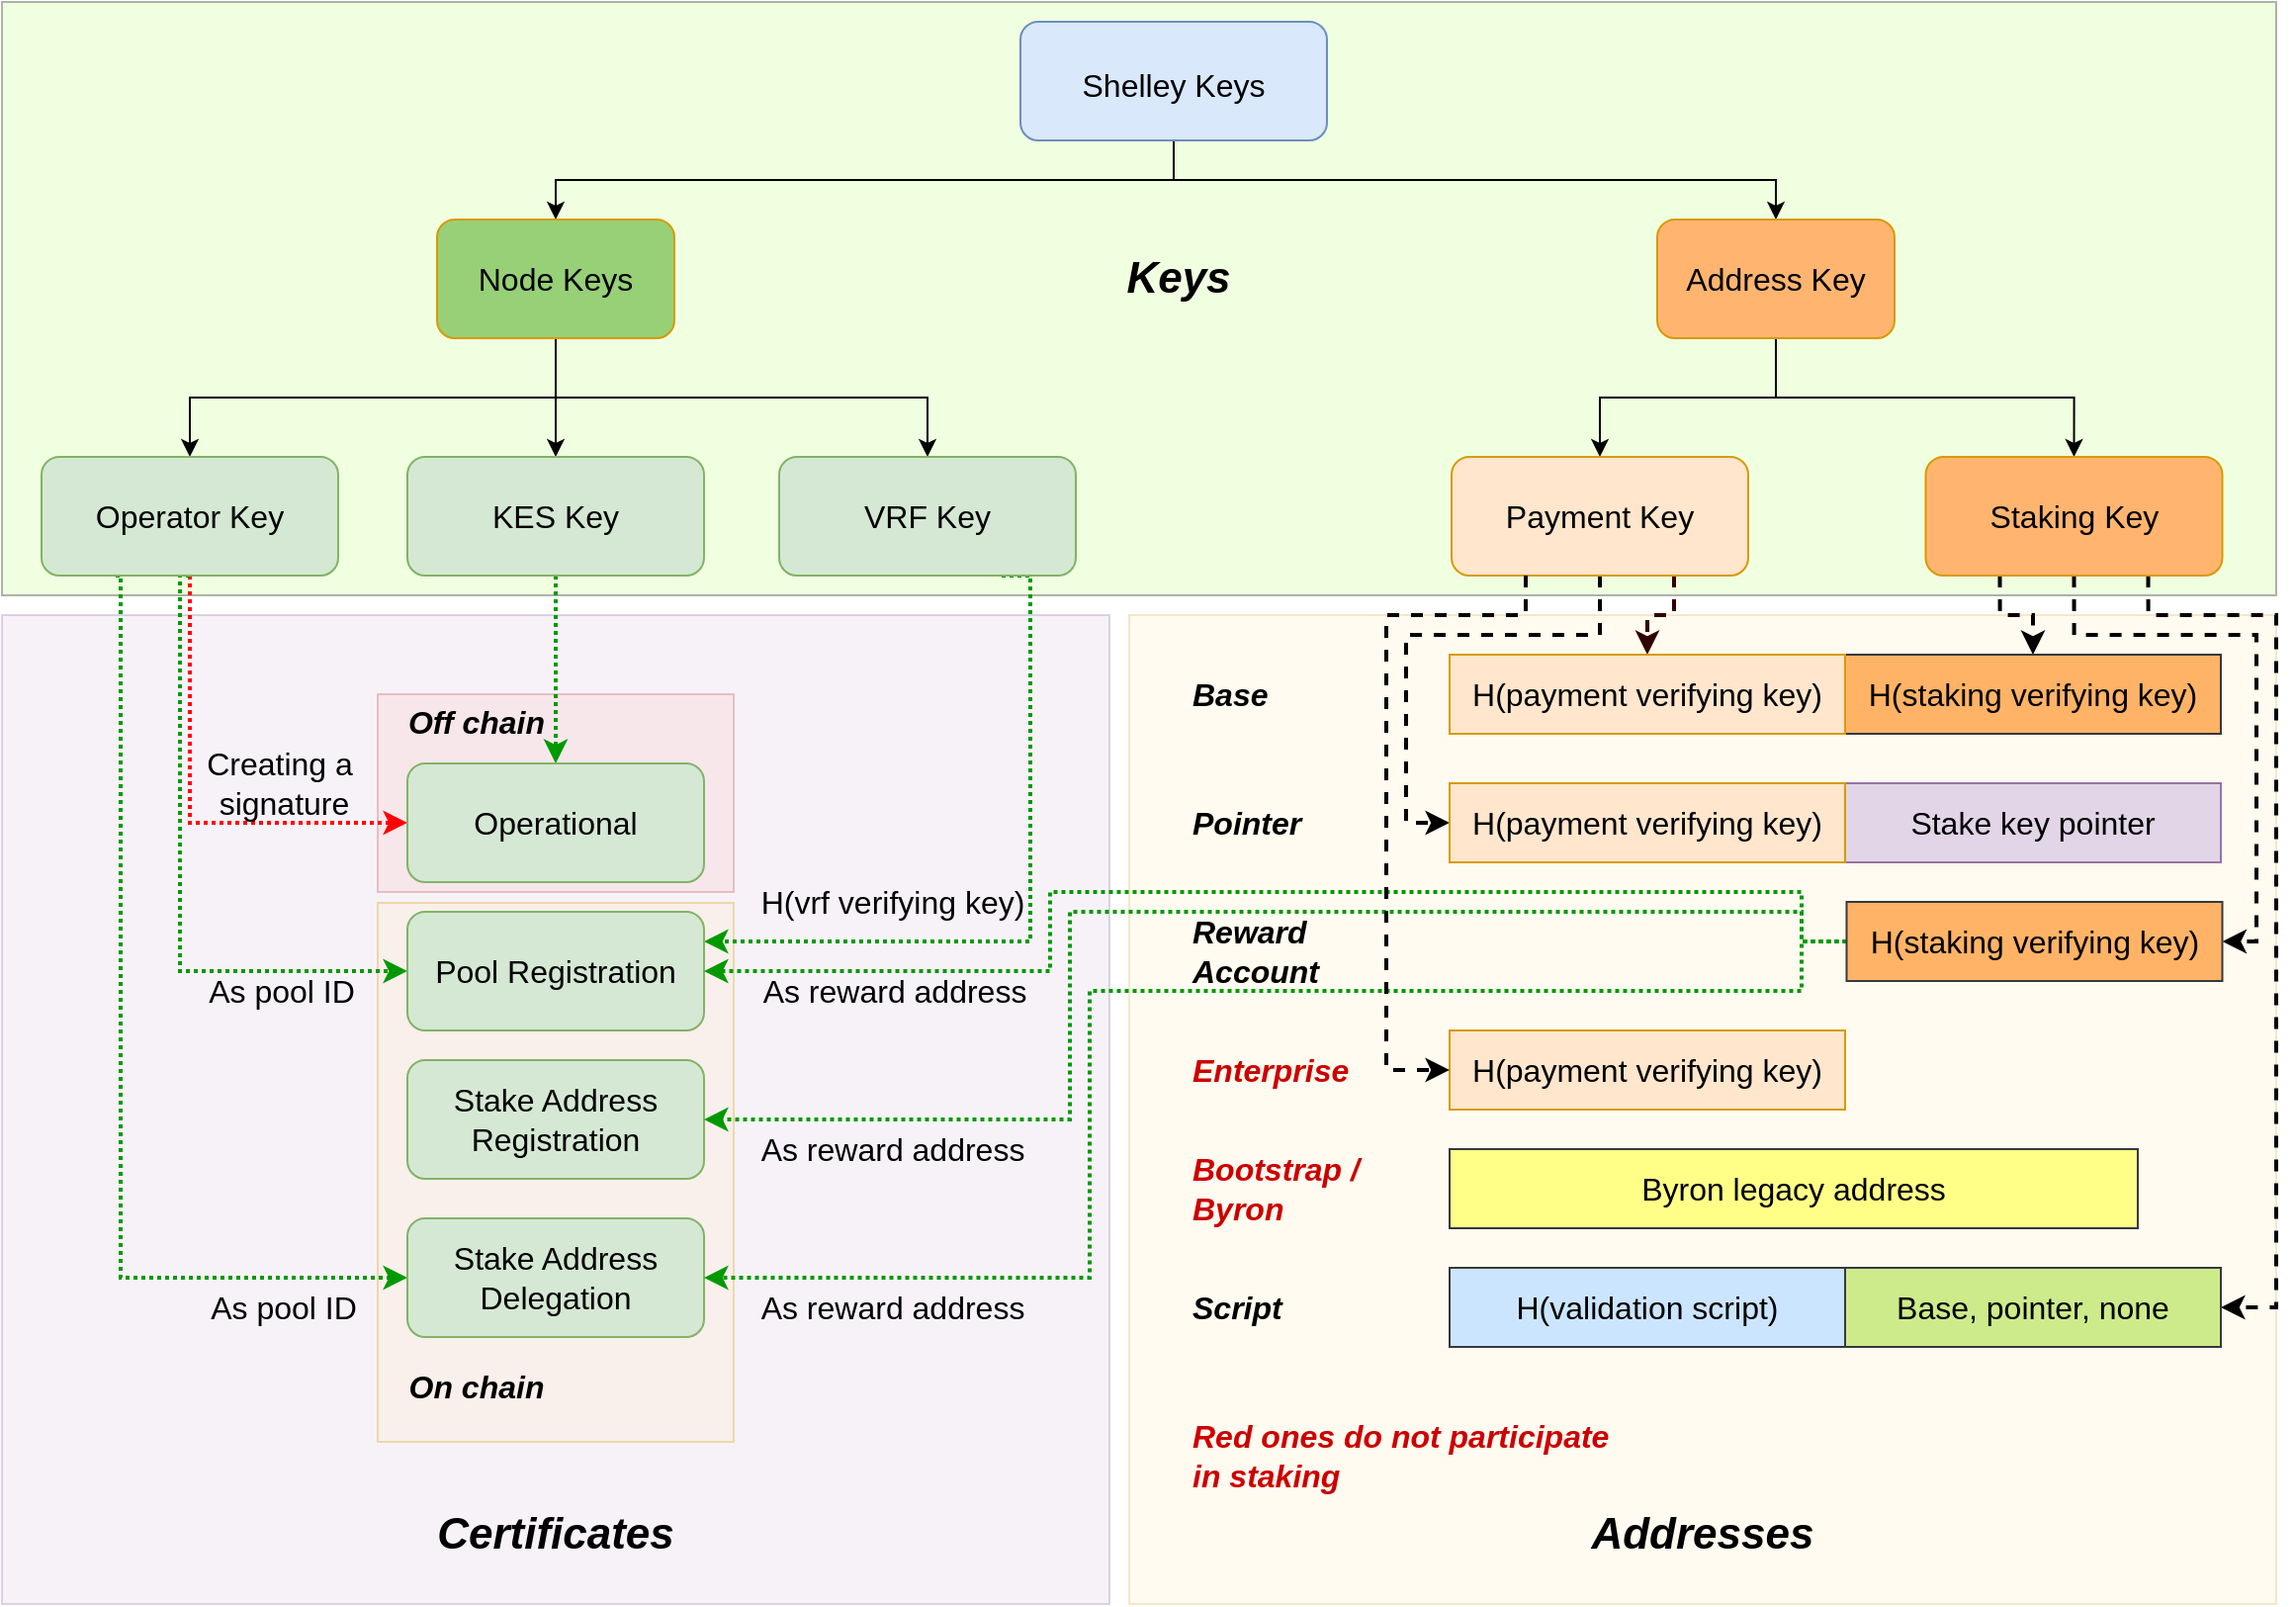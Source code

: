 <mxfile version="13.1.1" type="github">
  <diagram id="LlPGh3rvX1jrHvB1hfPc" name="Page-1">
    <mxGraphModel dx="1886" dy="931" grid="1" gridSize="10" guides="1" tooltips="1" connect="1" arrows="1" fold="1" page="1" pageScale="1" pageWidth="1169" pageHeight="827" math="0" shadow="0">
      <root>
        <mxCell id="0" />
        <mxCell id="1" parent="0" />
        <mxCell id="ElGsKdBfg2vcIjSwQV1L-57" value="" style="rounded=0;whiteSpace=wrap;html=1;fillColor=#fff2cc;fontSize=16;opacity=30;align=left;strokeColor=#d6b656;" vertex="1" parent="1">
          <mxGeometry x="580" y="320" width="580" height="500" as="geometry" />
        </mxCell>
        <mxCell id="ElGsKdBfg2vcIjSwQV1L-59" value="" style="rounded=0;whiteSpace=wrap;html=1;fillColor=#CCFF99;fontSize=16;fontColor=#000000;opacity=30;align=left;" vertex="1" parent="1">
          <mxGeometry x="10" y="10" width="1150" height="300" as="geometry" />
        </mxCell>
        <mxCell id="ElGsKdBfg2vcIjSwQV1L-64" value="" style="rounded=0;whiteSpace=wrap;html=1;fillColor=#e1d5e7;fontSize=22;opacity=30;align=left;strokeColor=#9673a6;" vertex="1" parent="1">
          <mxGeometry x="10" y="320" width="560" height="500" as="geometry" />
        </mxCell>
        <mxCell id="ElGsKdBfg2vcIjSwQV1L-74" value="" style="rounded=0;whiteSpace=wrap;html=1;labelBackgroundColor=none;fillColor=#ffe6cc;fontSize=16;opacity=30;align=center;strokeColor=#d79b00;" vertex="1" parent="1">
          <mxGeometry x="200" y="465.5" width="180" height="272.5" as="geometry" />
        </mxCell>
        <mxCell id="ElGsKdBfg2vcIjSwQV1L-77" value="" style="rounded=0;whiteSpace=wrap;html=1;labelBackgroundColor=none;fillColor=#f8cecc;fontSize=16;opacity=30;align=center;strokeColor=#b85450;" vertex="1" parent="1">
          <mxGeometry x="200" y="360" width="180" height="100" as="geometry" />
        </mxCell>
        <mxCell id="ElGsKdBfg2vcIjSwQV1L-80" style="edgeStyle=orthogonalEdgeStyle;rounded=0;orthogonalLoop=1;jettySize=auto;html=1;exitX=0.75;exitY=1;exitDx=0;exitDy=0;entryX=0.5;entryY=0;entryDx=0;entryDy=0;dashed=1;strokeColor=#330000;strokeWidth=2;fontSize=16;fontColor=#000000;" edge="1" parent="1" source="GHvD3wmPBJoJb_CrYMjr-8" target="ElGsKdBfg2vcIjSwQV1L-1">
          <mxGeometry relative="1" as="geometry" />
        </mxCell>
        <mxCell id="GHvD3wmPBJoJb_CrYMjr-12" style="edgeStyle=orthogonalEdgeStyle;rounded=0;orthogonalLoop=1;jettySize=auto;html=1;exitX=0.5;exitY=1;exitDx=0;exitDy=0;" parent="1" source="GHvD3wmPBJoJb_CrYMjr-1" target="GHvD3wmPBJoJb_CrYMjr-2" edge="1">
          <mxGeometry relative="1" as="geometry" />
        </mxCell>
        <mxCell id="GHvD3wmPBJoJb_CrYMjr-13" style="edgeStyle=orthogonalEdgeStyle;rounded=0;orthogonalLoop=1;jettySize=auto;html=1;exitX=0.5;exitY=1;exitDx=0;exitDy=0;" parent="1" source="GHvD3wmPBJoJb_CrYMjr-1" target="GHvD3wmPBJoJb_CrYMjr-3" edge="1">
          <mxGeometry relative="1" as="geometry" />
        </mxCell>
        <mxCell id="GHvD3wmPBJoJb_CrYMjr-1" value="&lt;font style=&quot;font-size: 16px ; font-weight: normal ; font-style: normal&quot;&gt;Shelley Keys&lt;/font&gt;" style="rounded=1;whiteSpace=wrap;html=1;fillColor=#dae8fc;strokeColor=#6c8ebf;fontStyle=3;fontSize=20;" parent="1" vertex="1">
          <mxGeometry x="525" y="20" width="155" height="60" as="geometry" />
        </mxCell>
        <mxCell id="GHvD3wmPBJoJb_CrYMjr-14" style="edgeStyle=orthogonalEdgeStyle;rounded=0;orthogonalLoop=1;jettySize=auto;html=1;exitX=0.5;exitY=1;exitDx=0;exitDy=0;entryX=0.5;entryY=0;entryDx=0;entryDy=0;" parent="1" source="GHvD3wmPBJoJb_CrYMjr-2" target="GHvD3wmPBJoJb_CrYMjr-4" edge="1">
          <mxGeometry relative="1" as="geometry" />
        </mxCell>
        <mxCell id="GHvD3wmPBJoJb_CrYMjr-17" style="edgeStyle=orthogonalEdgeStyle;rounded=0;orthogonalLoop=1;jettySize=auto;html=1;exitX=0.5;exitY=1;exitDx=0;exitDy=0;entryX=0.5;entryY=0;entryDx=0;entryDy=0;" parent="1" source="GHvD3wmPBJoJb_CrYMjr-2" target="GHvD3wmPBJoJb_CrYMjr-5" edge="1">
          <mxGeometry relative="1" as="geometry" />
        </mxCell>
        <mxCell id="GHvD3wmPBJoJb_CrYMjr-18" style="edgeStyle=orthogonalEdgeStyle;rounded=0;orthogonalLoop=1;jettySize=auto;html=1;exitX=0.5;exitY=1;exitDx=0;exitDy=0;" parent="1" source="GHvD3wmPBJoJb_CrYMjr-2" target="GHvD3wmPBJoJb_CrYMjr-6" edge="1">
          <mxGeometry relative="1" as="geometry" />
        </mxCell>
        <mxCell id="GHvD3wmPBJoJb_CrYMjr-2" value="&lt;font style=&quot;font-size: 16px&quot;&gt;Node Keys&lt;/font&gt;" style="rounded=1;whiteSpace=wrap;html=1;fillColor=#97D077;strokeColor=#d79b00;" parent="1" vertex="1">
          <mxGeometry x="230" y="120" width="120" height="60" as="geometry" />
        </mxCell>
        <mxCell id="GHvD3wmPBJoJb_CrYMjr-15" style="edgeStyle=orthogonalEdgeStyle;rounded=0;orthogonalLoop=1;jettySize=auto;html=1;exitX=0.5;exitY=1;exitDx=0;exitDy=0;entryX=0.5;entryY=0;entryDx=0;entryDy=0;" parent="1" source="GHvD3wmPBJoJb_CrYMjr-3" target="GHvD3wmPBJoJb_CrYMjr-7" edge="1">
          <mxGeometry relative="1" as="geometry" />
        </mxCell>
        <mxCell id="GHvD3wmPBJoJb_CrYMjr-16" style="edgeStyle=orthogonalEdgeStyle;rounded=0;orthogonalLoop=1;jettySize=auto;html=1;exitX=0.5;exitY=1;exitDx=0;exitDy=0;entryX=0.5;entryY=0;entryDx=0;entryDy=0;" parent="1" source="GHvD3wmPBJoJb_CrYMjr-3" target="GHvD3wmPBJoJb_CrYMjr-8" edge="1">
          <mxGeometry relative="1" as="geometry" />
        </mxCell>
        <mxCell id="GHvD3wmPBJoJb_CrYMjr-3" value="&lt;font style=&quot;font-size: 16px&quot;&gt;Address Key&lt;/font&gt;" style="rounded=1;whiteSpace=wrap;html=1;fillColor=#FFB570;strokeColor=#d79b00;" parent="1" vertex="1">
          <mxGeometry x="847" y="120" width="120" height="60" as="geometry" />
        </mxCell>
        <mxCell id="GHvD3wmPBJoJb_CrYMjr-40" style="edgeStyle=orthogonalEdgeStyle;rounded=0;orthogonalLoop=1;jettySize=auto;html=1;exitX=0.5;exitY=1;exitDx=0;exitDy=0;entryX=0;entryY=0.5;entryDx=0;entryDy=0;dashed=1;dashPattern=1 1;strokeColor=#FF0000;strokeWidth=2;" parent="1" source="GHvD3wmPBJoJb_CrYMjr-4" target="GHvD3wmPBJoJb_CrYMjr-39" edge="1">
          <mxGeometry relative="1" as="geometry" />
        </mxCell>
        <mxCell id="ElGsKdBfg2vcIjSwQV1L-73" value="Creating a&lt;br&gt;&amp;nbsp;signature" style="edgeLabel;html=1;align=center;verticalAlign=middle;resizable=0;points=[];fontSize=16;fontColor=#000000;labelBackgroundColor=none;fontStyle=0" vertex="1" connectable="0" parent="GHvD3wmPBJoJb_CrYMjr-40">
          <mxGeometry x="0.055" y="26" relative="1" as="geometry">
            <mxPoint x="19" y="-19.29" as="offset" />
          </mxGeometry>
        </mxCell>
        <mxCell id="GHvD3wmPBJoJb_CrYMjr-42" style="edgeStyle=orthogonalEdgeStyle;rounded=0;orthogonalLoop=1;jettySize=auto;html=1;exitX=0.5;exitY=1;exitDx=0;exitDy=0;entryX=0;entryY=0.5;entryDx=0;entryDy=0;dashed=1;dashPattern=1 1;strokeColor=#009900;strokeWidth=2;" parent="1" source="GHvD3wmPBJoJb_CrYMjr-4" target="GHvD3wmPBJoJb_CrYMjr-35" edge="1">
          <mxGeometry relative="1" as="geometry">
            <Array as="points">
              <mxPoint x="100" y="300" />
              <mxPoint x="100" y="500" />
            </Array>
          </mxGeometry>
        </mxCell>
        <mxCell id="ElGsKdBfg2vcIjSwQV1L-71" value="&lt;span style=&quot;color: rgba(0 , 0 , 0 , 0) ; font-family: monospace ; font-size: 0px ; background-color: rgb(248 , 249 , 250)&quot;&gt;%3CmxGraphModel%3E%3Croot%3E%3CmxCell%20id%3D%220%22%2F%3E%3CmxCell%20id%3D%221%22%20parent%3D%220%22%2F%3E%3CmxCell%20id%3D%222%22%20value%3D%22As%20pool%20id%22%20style%3D%22edgeLabel%3Bhtml%3D1%3Balign%3Dcenter%3BverticalAlign%3Dmiddle%3Bresizable%3D0%3Bpoints%3D%5B%5D%3BfontSize%3D16%3BfontColor%3D%23000000%3BfontStyle%3D1%3BlabelBackgroundColor%3Dnone%3B%22%20vertex%3D%221%22%20connectable%3D%220%22%20parent%3D%221%22%3E%3CmxGeometry%20x%3D%22151.784%22%20y%3D%22670.0%22%20as%3D%22geometry%22%3E%3CmxPoint%20x%3D%2223.57%22%20y%3D%2215%22%20as%3D%22offset%22%2F%3E%3C%2FmxGeometry%3E%3C%2FmxCell%3E%3C%2Froot%3E%3C%2FmxGraphModel%3EAs pool id&lt;/span&gt;" style="edgeLabel;html=1;align=center;verticalAlign=middle;resizable=0;points=[];fontSize=16;fontColor=#000000;" vertex="1" connectable="0" parent="GHvD3wmPBJoJb_CrYMjr-42">
          <mxGeometry x="0.547" y="-5" relative="1" as="geometry">
            <mxPoint as="offset" />
          </mxGeometry>
        </mxCell>
        <mxCell id="ElGsKdBfg2vcIjSwQV1L-72" value="As pool ID" style="edgeLabel;html=1;align=center;verticalAlign=middle;resizable=0;points=[];fontSize=16;fontColor=#000000;labelBackgroundColor=none;fontStyle=0" vertex="1" connectable="0" parent="GHvD3wmPBJoJb_CrYMjr-42">
          <mxGeometry x="0.449" y="-1" relative="1" as="geometry">
            <mxPoint x="23.57" y="9" as="offset" />
          </mxGeometry>
        </mxCell>
        <mxCell id="GHvD3wmPBJoJb_CrYMjr-47" style="edgeStyle=orthogonalEdgeStyle;rounded=0;orthogonalLoop=1;jettySize=auto;html=1;exitX=0.25;exitY=1;exitDx=0;exitDy=0;entryX=0;entryY=0.5;entryDx=0;entryDy=0;dashed=1;dashPattern=1 1;strokeColor=#009900;strokeWidth=2;" parent="1" source="GHvD3wmPBJoJb_CrYMjr-4" target="GHvD3wmPBJoJb_CrYMjr-36" edge="1">
          <mxGeometry relative="1" as="geometry">
            <Array as="points">
              <mxPoint x="70" y="300" />
              <mxPoint x="70" y="655" />
            </Array>
          </mxGeometry>
        </mxCell>
        <mxCell id="ElGsKdBfg2vcIjSwQV1L-66" value="As pool ID" style="edgeLabel;html=1;align=center;verticalAlign=middle;resizable=0;points=[];fontSize=16;fontColor=#000000;fontStyle=0;labelBackgroundColor=none;" vertex="1" connectable="0" parent="GHvD3wmPBJoJb_CrYMjr-47">
          <mxGeometry x="0.656" relative="1" as="geometry">
            <mxPoint x="23.57" y="15" as="offset" />
          </mxGeometry>
        </mxCell>
        <mxCell id="GHvD3wmPBJoJb_CrYMjr-4" value="&lt;font style=&quot;font-size: 16px&quot;&gt;Operator Key&lt;/font&gt;" style="rounded=1;whiteSpace=wrap;html=1;fillColor=#d5e8d4;strokeColor=#82b366;" parent="1" vertex="1">
          <mxGeometry x="30" y="240" width="150" height="60" as="geometry" />
        </mxCell>
        <mxCell id="GHvD3wmPBJoJb_CrYMjr-43" style="edgeStyle=orthogonalEdgeStyle;rounded=0;orthogonalLoop=1;jettySize=auto;html=1;exitX=0.75;exitY=1;exitDx=0;exitDy=0;entryX=1;entryY=0.25;entryDx=0;entryDy=0;dashed=1;dashPattern=1 1;strokeColor=#009900;strokeWidth=2;" parent="1" source="GHvD3wmPBJoJb_CrYMjr-6" target="GHvD3wmPBJoJb_CrYMjr-35" edge="1">
          <mxGeometry relative="1" as="geometry">
            <Array as="points">
              <mxPoint x="530" y="300" />
              <mxPoint x="530" y="485" />
            </Array>
          </mxGeometry>
        </mxCell>
        <mxCell id="ElGsKdBfg2vcIjSwQV1L-69" value="H(vrf verifying key)" style="edgeLabel;html=1;align=center;verticalAlign=middle;resizable=0;points=[];fontSize=16;fontColor=#000000;labelBackgroundColor=none;fontStyle=0" vertex="1" connectable="0" parent="GHvD3wmPBJoJb_CrYMjr-43">
          <mxGeometry x="-0.272" y="-1" relative="1" as="geometry">
            <mxPoint x="-69" y="46.64" as="offset" />
          </mxGeometry>
        </mxCell>
        <mxCell id="GHvD3wmPBJoJb_CrYMjr-49" style="edgeStyle=orthogonalEdgeStyle;rounded=0;orthogonalLoop=1;jettySize=auto;html=1;exitX=0.5;exitY=1;exitDx=0;exitDy=0;dashed=1;dashPattern=1 1;strokeColor=#009900;strokeWidth=2;" parent="1" source="GHvD3wmPBJoJb_CrYMjr-5" target="GHvD3wmPBJoJb_CrYMjr-39" edge="1">
          <mxGeometry relative="1" as="geometry" />
        </mxCell>
        <mxCell id="GHvD3wmPBJoJb_CrYMjr-5" value="&lt;font style=&quot;font-size: 16px&quot;&gt;KES Key&lt;/font&gt;" style="rounded=1;whiteSpace=wrap;html=1;fillColor=#d5e8d4;strokeColor=#82b366;" parent="1" vertex="1">
          <mxGeometry x="215" y="240" width="150" height="60" as="geometry" />
        </mxCell>
        <mxCell id="GHvD3wmPBJoJb_CrYMjr-6" value="&lt;font style=&quot;font-size: 16px&quot;&gt;VRF Key&lt;/font&gt;" style="rounded=1;whiteSpace=wrap;html=1;fillColor=#d5e8d4;strokeColor=#82b366;" parent="1" vertex="1">
          <mxGeometry x="403" y="240" width="150" height="60" as="geometry" />
        </mxCell>
        <mxCell id="ElGsKdBfg2vcIjSwQV1L-32" style="edgeStyle=orthogonalEdgeStyle;rounded=0;orthogonalLoop=1;jettySize=auto;html=1;exitX=0.25;exitY=1;exitDx=0;exitDy=0;fontSize=16;fontColor=none;dashed=1;strokeWidth=2;" edge="1" parent="1" source="GHvD3wmPBJoJb_CrYMjr-7" target="ElGsKdBfg2vcIjSwQV1L-2">
          <mxGeometry relative="1" as="geometry" />
        </mxCell>
        <mxCell id="ElGsKdBfg2vcIjSwQV1L-41" style="edgeStyle=orthogonalEdgeStyle;rounded=0;orthogonalLoop=1;jettySize=auto;html=1;exitX=0.5;exitY=1;exitDx=0;exitDy=0;entryX=1;entryY=0.5;entryDx=0;entryDy=0;fontSize=16;fontColor=none;dashed=1;strokeWidth=2;" edge="1" parent="1" source="GHvD3wmPBJoJb_CrYMjr-7" target="ElGsKdBfg2vcIjSwQV1L-19">
          <mxGeometry relative="1" as="geometry">
            <Array as="points">
              <mxPoint x="1058" y="330" />
              <mxPoint x="1150" y="330" />
              <mxPoint x="1150" y="485" />
            </Array>
          </mxGeometry>
        </mxCell>
        <mxCell id="ElGsKdBfg2vcIjSwQV1L-49" style="edgeStyle=orthogonalEdgeStyle;rounded=0;orthogonalLoop=1;jettySize=auto;html=1;exitX=0.75;exitY=1;exitDx=0;exitDy=0;entryX=1;entryY=0.5;entryDx=0;entryDy=0;dashed=1;strokeWidth=2;fontSize=16;fontColor=none;" edge="1" parent="1" source="GHvD3wmPBJoJb_CrYMjr-7" target="ElGsKdBfg2vcIjSwQV1L-30">
          <mxGeometry relative="1" as="geometry">
            <Array as="points">
              <mxPoint x="1095" y="320" />
              <mxPoint x="1160" y="320" />
              <mxPoint x="1160" y="670" />
            </Array>
          </mxGeometry>
        </mxCell>
        <mxCell id="GHvD3wmPBJoJb_CrYMjr-7" value="&lt;font style=&quot;font-size: 16px&quot;&gt;Staking Key&lt;/font&gt;" style="rounded=1;whiteSpace=wrap;html=1;fillColor=#FFB570;strokeColor=#d79b00;" parent="1" vertex="1">
          <mxGeometry x="982.75" y="240" width="150" height="60" as="geometry" />
        </mxCell>
        <mxCell id="ElGsKdBfg2vcIjSwQV1L-45" style="edgeStyle=orthogonalEdgeStyle;rounded=0;orthogonalLoop=1;jettySize=auto;html=1;entryX=0;entryY=0.5;entryDx=0;entryDy=0;dashed=1;strokeWidth=2;fontSize=16;fontColor=none;exitX=0.5;exitY=1;exitDx=0;exitDy=0;" edge="1" parent="1" source="GHvD3wmPBJoJb_CrYMjr-8" target="ElGsKdBfg2vcIjSwQV1L-12">
          <mxGeometry relative="1" as="geometry">
            <Array as="points">
              <mxPoint x="818" y="330" />
              <mxPoint x="720" y="330" />
              <mxPoint x="720" y="425" />
            </Array>
          </mxGeometry>
        </mxCell>
        <mxCell id="GHvD3wmPBJoJb_CrYMjr-8" value="&lt;font style=&quot;font-size: 16px&quot;&gt;Payment Key&lt;/font&gt;" style="rounded=1;whiteSpace=wrap;html=1;fillColor=#ffe6cc;strokeColor=#d79b00;" parent="1" vertex="1">
          <mxGeometry x="743" y="240" width="150" height="60" as="geometry" />
        </mxCell>
        <mxCell id="GHvD3wmPBJoJb_CrYMjr-33" value="&lt;font style=&quot;font-size: 22px;&quot;&gt;Certificates&lt;/font&gt;" style="text;html=1;strokeColor=none;fillColor=none;align=center;verticalAlign=middle;whiteSpace=wrap;rounded=0;shadow=0;glass=0;comic=0;fontStyle=3;fontSize=22;" parent="1" vertex="1">
          <mxGeometry x="220" y="770" width="140" height="30" as="geometry" />
        </mxCell>
        <mxCell id="GHvD3wmPBJoJb_CrYMjr-34" value="&lt;font style=&quot;font-size: 16px&quot;&gt;Stake Address Registration&lt;/font&gt;" style="rounded=1;whiteSpace=wrap;html=1;fillColor=#d5e8d4;strokeColor=#82b366;" parent="1" vertex="1">
          <mxGeometry x="215" y="545" width="150" height="60" as="geometry" />
        </mxCell>
        <mxCell id="GHvD3wmPBJoJb_CrYMjr-35" value="&lt;font style=&quot;font-size: 16px&quot;&gt;Pool Registration&lt;/font&gt;" style="rounded=1;whiteSpace=wrap;html=1;fillColor=#d5e8d4;strokeColor=#82b366;" parent="1" vertex="1">
          <mxGeometry x="215" y="470" width="150" height="60" as="geometry" />
        </mxCell>
        <mxCell id="GHvD3wmPBJoJb_CrYMjr-36" value="&lt;font style=&quot;font-size: 16px&quot;&gt;Stake Address Delegation&lt;/font&gt;" style="rounded=1;whiteSpace=wrap;html=1;fillColor=#d5e8d4;strokeColor=#82b366;" parent="1" vertex="1">
          <mxGeometry x="215" y="625" width="150" height="60" as="geometry" />
        </mxCell>
        <mxCell id="GHvD3wmPBJoJb_CrYMjr-39" value="&lt;font style=&quot;font-size: 16px&quot;&gt;Operational&lt;/font&gt;" style="rounded=1;whiteSpace=wrap;html=1;fillColor=#d5e8d4;strokeColor=#82b366;" parent="1" vertex="1">
          <mxGeometry x="215" y="395" width="150" height="60" as="geometry" />
        </mxCell>
        <mxCell id="ElGsKdBfg2vcIjSwQV1L-2" value="&lt;font style=&quot;font-size: 16px&quot;&gt;H(staking verifying key)&lt;/font&gt;" style="rounded=0;whiteSpace=wrap;html=1;fillColor=#FFB366;strokeColor=#36393d;" vertex="1" parent="1">
          <mxGeometry x="942" y="340" width="190" height="40" as="geometry" />
        </mxCell>
        <mxCell id="ElGsKdBfg2vcIjSwQV1L-3" value="Base" style="text;html=1;strokeColor=none;fillColor=none;align=left;verticalAlign=middle;whiteSpace=wrap;rounded=0;fontSize=16;fontStyle=3;fontColor=#000000;" vertex="1" parent="1">
          <mxGeometry x="610" y="345" width="88" height="30" as="geometry" />
        </mxCell>
        <mxCell id="ElGsKdBfg2vcIjSwQV1L-7" value="&lt;font style=&quot;font-size: 16px&quot;&gt;Stake key pointer&lt;/font&gt;" style="rounded=0;whiteSpace=wrap;html=1;fillColor=#e1d5e7;strokeColor=#9673a6;fontSize=13;" vertex="1" parent="1">
          <mxGeometry x="942" y="405" width="190" height="40" as="geometry" />
        </mxCell>
        <mxCell id="ElGsKdBfg2vcIjSwQV1L-12" value="&lt;font style=&quot;font-size: 16px&quot;&gt;H(payment verifying key)&lt;/font&gt;" style="rounded=0;whiteSpace=wrap;html=1;fillColor=#ffe6cc;strokeColor=#d79b00;" vertex="1" parent="1">
          <mxGeometry x="742" y="405" width="200" height="40" as="geometry" />
        </mxCell>
        <mxCell id="ElGsKdBfg2vcIjSwQV1L-17" value="&lt;font style=&quot;font-size: 16px&quot;&gt;H(payment verifying key)&lt;/font&gt;" style="rounded=0;whiteSpace=wrap;html=1;fillColor=#ffe6cc;strokeColor=#d79b00;" vertex="1" parent="1">
          <mxGeometry x="742" y="530" width="200" height="40" as="geometry" />
        </mxCell>
        <mxCell id="ElGsKdBfg2vcIjSwQV1L-51" style="edgeStyle=orthogonalEdgeStyle;rounded=0;orthogonalLoop=1;jettySize=auto;html=1;exitX=0;exitY=0.5;exitDx=0;exitDy=0;entryX=1;entryY=0.5;entryDx=0;entryDy=0;dashed=1;strokeWidth=2;fontSize=16;fontColor=none;strokeColor=#009900;dashPattern=1 1;" edge="1" parent="1" source="ElGsKdBfg2vcIjSwQV1L-19" target="GHvD3wmPBJoJb_CrYMjr-34">
          <mxGeometry relative="1" as="geometry">
            <Array as="points">
              <mxPoint x="920" y="485" />
              <mxPoint x="920" y="470" />
              <mxPoint x="550" y="470" />
              <mxPoint x="550" y="575" />
            </Array>
          </mxGeometry>
        </mxCell>
        <mxCell id="ElGsKdBfg2vcIjSwQV1L-67" value="As reward address" style="edgeLabel;html=1;align=center;verticalAlign=middle;resizable=0;points=[];fontSize=16;fontColor=#000000;labelBackgroundColor=none;fontStyle=0" vertex="1" connectable="0" parent="ElGsKdBfg2vcIjSwQV1L-51">
          <mxGeometry x="0.774" y="2" relative="1" as="geometry">
            <mxPoint x="15.82" y="13" as="offset" />
          </mxGeometry>
        </mxCell>
        <mxCell id="ElGsKdBfg2vcIjSwQV1L-52" style="edgeStyle=orthogonalEdgeStyle;rounded=0;orthogonalLoop=1;jettySize=auto;html=1;exitX=0;exitY=0.5;exitDx=0;exitDy=0;entryX=1;entryY=0.5;entryDx=0;entryDy=0;dashed=1;dashPattern=1 1;strokeColor=#009900;strokeWidth=2;fontSize=16;fontColor=none;" edge="1" parent="1" source="ElGsKdBfg2vcIjSwQV1L-19" target="GHvD3wmPBJoJb_CrYMjr-36">
          <mxGeometry relative="1" as="geometry">
            <Array as="points">
              <mxPoint x="920" y="485" />
              <mxPoint x="920" y="510" />
              <mxPoint x="560" y="510" />
              <mxPoint x="560" y="655" />
            </Array>
          </mxGeometry>
        </mxCell>
        <mxCell id="ElGsKdBfg2vcIjSwQV1L-68" value="As reward address" style="edgeLabel;html=1;align=center;verticalAlign=middle;resizable=0;points=[];fontSize=16;fontColor=#000000;fontStyle=0;labelBackgroundColor=none;" vertex="1" connectable="0" parent="ElGsKdBfg2vcIjSwQV1L-52">
          <mxGeometry x="0.85" y="-1" relative="1" as="geometry">
            <mxPoint x="38.68" y="16" as="offset" />
          </mxGeometry>
        </mxCell>
        <mxCell id="ElGsKdBfg2vcIjSwQV1L-53" style="edgeStyle=orthogonalEdgeStyle;rounded=0;orthogonalLoop=1;jettySize=auto;html=1;exitX=0;exitY=0.5;exitDx=0;exitDy=0;entryX=1;entryY=0.5;entryDx=0;entryDy=0;dashed=1;dashPattern=1 1;strokeColor=#009900;strokeWidth=2;fontSize=16;fontColor=none;" edge="1" parent="1" source="ElGsKdBfg2vcIjSwQV1L-19" target="GHvD3wmPBJoJb_CrYMjr-35">
          <mxGeometry relative="1" as="geometry">
            <Array as="points">
              <mxPoint x="920" y="485" />
              <mxPoint x="920" y="460" />
              <mxPoint x="540" y="460" />
              <mxPoint x="540" y="500" />
            </Array>
          </mxGeometry>
        </mxCell>
        <mxCell id="ElGsKdBfg2vcIjSwQV1L-70" value="&lt;span style=&quot;&quot;&gt;As reward address&lt;/span&gt;" style="edgeLabel;html=1;align=center;verticalAlign=middle;resizable=0;points=[];fontSize=16;fontColor=#000000;labelBackgroundColor=none;fontStyle=0" vertex="1" connectable="0" parent="ElGsKdBfg2vcIjSwQV1L-53">
          <mxGeometry x="0.75" y="4" relative="1" as="geometry">
            <mxPoint x="15.11" y="6" as="offset" />
          </mxGeometry>
        </mxCell>
        <mxCell id="ElGsKdBfg2vcIjSwQV1L-19" value="&lt;font style=&quot;font-size: 16px&quot;&gt;H(staking verifying key)&lt;/font&gt;" style="rounded=0;whiteSpace=wrap;html=1;fillColor=#FFB366;strokeColor=#36393d;" vertex="1" parent="1">
          <mxGeometry x="942.75" y="465" width="190" height="40" as="geometry" />
        </mxCell>
        <mxCell id="ElGsKdBfg2vcIjSwQV1L-20" value="Pointer&amp;nbsp;" style="text;html=1;strokeColor=none;fillColor=none;align=left;verticalAlign=middle;whiteSpace=wrap;rounded=0;fontSize=16;fontStyle=3" vertex="1" parent="1">
          <mxGeometry x="610" y="410" width="90.5" height="30" as="geometry" />
        </mxCell>
        <mxCell id="ElGsKdBfg2vcIjSwQV1L-21" value="Enterprise" style="text;html=1;strokeColor=none;fillColor=none;align=left;verticalAlign=middle;whiteSpace=wrap;rounded=0;fontSize=16;fontStyle=3;fontColor=#CC0000;" vertex="1" parent="1">
          <mxGeometry x="610" y="535" width="93" height="30" as="geometry" />
        </mxCell>
        <mxCell id="ElGsKdBfg2vcIjSwQV1L-27" value="Bootstrap /&lt;br&gt;Byron" style="text;html=1;strokeColor=none;fillColor=none;align=left;verticalAlign=middle;whiteSpace=wrap;rounded=0;fontSize=16;fontStyle=3;fontColor=#CC0000;" vertex="1" parent="1">
          <mxGeometry x="610" y="595" width="139.25" height="30" as="geometry" />
        </mxCell>
        <mxCell id="ElGsKdBfg2vcIjSwQV1L-28" value="&lt;font style=&quot;font-size: 16px&quot;&gt;Byron legacy address&lt;/font&gt;" style="rounded=0;whiteSpace=wrap;html=1;fillColor=#ffff88;strokeColor=#36393d;" vertex="1" parent="1">
          <mxGeometry x="742" y="590" width="348" height="40" as="geometry" />
        </mxCell>
        <mxCell id="ElGsKdBfg2vcIjSwQV1L-29" value="Script" style="text;html=1;strokeColor=none;fillColor=none;align=left;verticalAlign=middle;whiteSpace=wrap;rounded=0;fontSize=16;fontStyle=3" vertex="1" parent="1">
          <mxGeometry x="610" y="655" width="140" height="30" as="geometry" />
        </mxCell>
        <mxCell id="ElGsKdBfg2vcIjSwQV1L-30" value="&lt;span style=&quot;font-size: 16px&quot;&gt;Base, pointer, none&lt;/span&gt;" style="rounded=0;whiteSpace=wrap;html=1;fillColor=#cdeb8b;strokeColor=#36393d;fontSize=13;" vertex="1" parent="1">
          <mxGeometry x="942" y="650" width="190" height="40" as="geometry" />
        </mxCell>
        <mxCell id="ElGsKdBfg2vcIjSwQV1L-31" value="&lt;font style=&quot;font-size: 16px&quot;&gt;H(validation script)&lt;/font&gt;" style="rounded=0;whiteSpace=wrap;html=1;fillColor=#cce5ff;strokeColor=#36393d;" vertex="1" parent="1">
          <mxGeometry x="742" y="650" width="200" height="40" as="geometry" />
        </mxCell>
        <mxCell id="ElGsKdBfg2vcIjSwQV1L-1" value="&lt;font style=&quot;font-size: 16px&quot;&gt;H(payment verifying key)&lt;/font&gt;" style="rounded=0;whiteSpace=wrap;html=1;fillColor=#ffe6cc;strokeColor=#d79b00;" vertex="1" parent="1">
          <mxGeometry x="742" y="340" width="200" height="40" as="geometry" />
        </mxCell>
        <mxCell id="ElGsKdBfg2vcIjSwQV1L-42" value="&lt;font style=&quot;font-size: 22px&quot;&gt;Addresses&lt;/font&gt;" style="text;html=1;strokeColor=none;fillColor=none;align=center;verticalAlign=middle;whiteSpace=wrap;rounded=0;shadow=0;glass=0;comic=0;fontStyle=3" vertex="1" parent="1">
          <mxGeometry x="800" y="770" width="140" height="30" as="geometry" />
        </mxCell>
        <mxCell id="ElGsKdBfg2vcIjSwQV1L-22" value="Reward &lt;br&gt;Account" style="text;html=1;strokeColor=none;fillColor=none;align=left;verticalAlign=middle;whiteSpace=wrap;rounded=0;fontSize=16;fontStyle=3" vertex="1" parent="1">
          <mxGeometry x="610" y="475" width="133" height="30" as="geometry" />
        </mxCell>
        <mxCell id="ElGsKdBfg2vcIjSwQV1L-50" style="edgeStyle=orthogonalEdgeStyle;rounded=0;orthogonalLoop=1;jettySize=auto;html=1;exitX=0.25;exitY=1;exitDx=0;exitDy=0;entryX=0;entryY=0.5;entryDx=0;entryDy=0;dashed=1;strokeWidth=2;fontSize=16;fontColor=none;" edge="1" parent="1" source="GHvD3wmPBJoJb_CrYMjr-8" target="ElGsKdBfg2vcIjSwQV1L-17">
          <mxGeometry relative="1" as="geometry">
            <mxPoint x="804.5" y="300" as="sourcePoint" />
            <mxPoint x="742" y="550.0" as="targetPoint" />
            <Array as="points">
              <mxPoint x="781" y="320" />
              <mxPoint x="710" y="320" />
              <mxPoint x="710" y="550" />
            </Array>
          </mxGeometry>
        </mxCell>
        <mxCell id="ElGsKdBfg2vcIjSwQV1L-54" value="Red ones do not participate in staking" style="text;html=1;strokeColor=none;fillColor=none;align=left;verticalAlign=middle;whiteSpace=wrap;rounded=0;fontSize=16;fontStyle=3;fontColor=#CC0000;" vertex="1" parent="1">
          <mxGeometry x="610" y="720" width="225" height="50" as="geometry" />
        </mxCell>
        <mxCell id="ElGsKdBfg2vcIjSwQV1L-62" value="Keys" style="text;html=1;strokeColor=none;fillColor=none;align=center;verticalAlign=middle;whiteSpace=wrap;rounded=0;fontSize=22;fontColor=#000000;opacity=30;fontStyle=3" vertex="1" parent="1">
          <mxGeometry x="585" y="140" width="40" height="20" as="geometry" />
        </mxCell>
        <mxCell id="ElGsKdBfg2vcIjSwQV1L-75" value="On chain" style="text;html=1;strokeColor=none;fillColor=none;align=center;verticalAlign=middle;whiteSpace=wrap;rounded=0;labelBackgroundColor=none;fontSize=16;fontColor=#000000;opacity=30;fontStyle=3" vertex="1" parent="1">
          <mxGeometry x="200" y="700" width="100" height="20" as="geometry" />
        </mxCell>
        <mxCell id="ElGsKdBfg2vcIjSwQV1L-78" value="Off chain" style="text;html=1;strokeColor=none;fillColor=none;align=center;verticalAlign=middle;whiteSpace=wrap;rounded=0;labelBackgroundColor=none;fontSize=16;fontColor=#000000;opacity=30;fontStyle=3" vertex="1" parent="1">
          <mxGeometry x="200" y="363.75" width="100" height="20" as="geometry" />
        </mxCell>
      </root>
    </mxGraphModel>
  </diagram>
</mxfile>
